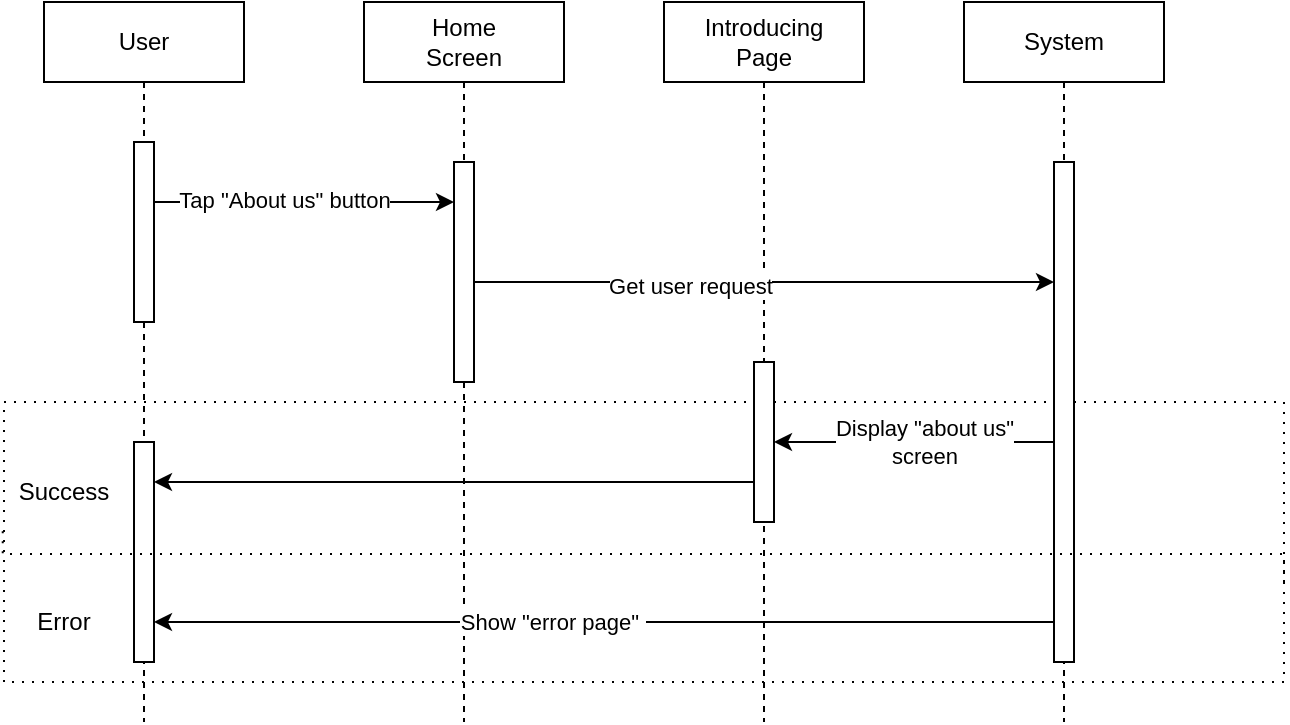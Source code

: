 <mxfile version="22.0.2" type="device">
  <diagram name="Page-1" id="2YBvvXClWsGukQMizWep">
    <mxGraphModel dx="989" dy="589" grid="1" gridSize="10" guides="1" tooltips="1" connect="1" arrows="1" fold="1" page="1" pageScale="1" pageWidth="850" pageHeight="1100" math="0" shadow="0">
      <root>
        <mxCell id="0" />
        <mxCell id="1" parent="0" />
        <mxCell id="xAeXP3liMFU_TjjMmY6J-13" value="" style="rounded=0;whiteSpace=wrap;html=1;dashed=1;dashPattern=1 4;" vertex="1" parent="1">
          <mxGeometry x="90" y="440" width="640" height="140" as="geometry" />
        </mxCell>
        <mxCell id="aM9ryv3xv72pqoxQDRHE-1" value="User" style="shape=umlLifeline;perimeter=lifelinePerimeter;whiteSpace=wrap;html=1;container=0;dropTarget=0;collapsible=0;recursiveResize=0;outlineConnect=0;portConstraint=eastwest;newEdgeStyle={&quot;edgeStyle&quot;:&quot;elbowEdgeStyle&quot;,&quot;elbow&quot;:&quot;vertical&quot;,&quot;curved&quot;:0,&quot;rounded&quot;:0};" parent="1" vertex="1">
          <mxGeometry x="110" y="240" width="100" height="360" as="geometry" />
        </mxCell>
        <mxCell id="aM9ryv3xv72pqoxQDRHE-2" value="" style="html=1;points=[];perimeter=orthogonalPerimeter;outlineConnect=0;targetShapes=umlLifeline;portConstraint=eastwest;newEdgeStyle={&quot;edgeStyle&quot;:&quot;elbowEdgeStyle&quot;,&quot;elbow&quot;:&quot;vertical&quot;,&quot;curved&quot;:0,&quot;rounded&quot;:0};" parent="aM9ryv3xv72pqoxQDRHE-1" vertex="1">
          <mxGeometry x="45" y="70" width="10" height="90" as="geometry" />
        </mxCell>
        <mxCell id="xAeXP3liMFU_TjjMmY6J-14" value="" style="html=1;points=[];perimeter=orthogonalPerimeter;outlineConnect=0;targetShapes=umlLifeline;portConstraint=eastwest;newEdgeStyle={&quot;edgeStyle&quot;:&quot;elbowEdgeStyle&quot;,&quot;elbow&quot;:&quot;vertical&quot;,&quot;curved&quot;:0,&quot;rounded&quot;:0};" vertex="1" parent="aM9ryv3xv72pqoxQDRHE-1">
          <mxGeometry x="45" y="220" width="10" height="110" as="geometry" />
        </mxCell>
        <mxCell id="aM9ryv3xv72pqoxQDRHE-5" value="Home&lt;br&gt;Screen" style="shape=umlLifeline;perimeter=lifelinePerimeter;whiteSpace=wrap;html=1;container=0;dropTarget=0;collapsible=0;recursiveResize=0;outlineConnect=0;portConstraint=eastwest;newEdgeStyle={&quot;edgeStyle&quot;:&quot;elbowEdgeStyle&quot;,&quot;elbow&quot;:&quot;vertical&quot;,&quot;curved&quot;:0,&quot;rounded&quot;:0};" parent="1" vertex="1">
          <mxGeometry x="270" y="240" width="100" height="360" as="geometry" />
        </mxCell>
        <mxCell id="aM9ryv3xv72pqoxQDRHE-6" value="" style="html=1;points=[];perimeter=orthogonalPerimeter;outlineConnect=0;targetShapes=umlLifeline;portConstraint=eastwest;newEdgeStyle={&quot;edgeStyle&quot;:&quot;elbowEdgeStyle&quot;,&quot;elbow&quot;:&quot;vertical&quot;,&quot;curved&quot;:0,&quot;rounded&quot;:0};" parent="aM9ryv3xv72pqoxQDRHE-5" vertex="1">
          <mxGeometry x="45" y="80" width="10" height="110" as="geometry" />
        </mxCell>
        <mxCell id="xAeXP3liMFU_TjjMmY6J-2" value="Introducing&lt;br&gt;Page" style="shape=umlLifeline;perimeter=lifelinePerimeter;whiteSpace=wrap;html=1;container=0;dropTarget=0;collapsible=0;recursiveResize=0;outlineConnect=0;portConstraint=eastwest;newEdgeStyle={&quot;edgeStyle&quot;:&quot;elbowEdgeStyle&quot;,&quot;elbow&quot;:&quot;vertical&quot;,&quot;curved&quot;:0,&quot;rounded&quot;:0};" vertex="1" parent="1">
          <mxGeometry x="420" y="240" width="100" height="360" as="geometry" />
        </mxCell>
        <mxCell id="xAeXP3liMFU_TjjMmY6J-3" value="" style="html=1;points=[];perimeter=orthogonalPerimeter;outlineConnect=0;targetShapes=umlLifeline;portConstraint=eastwest;newEdgeStyle={&quot;edgeStyle&quot;:&quot;elbowEdgeStyle&quot;,&quot;elbow&quot;:&quot;vertical&quot;,&quot;curved&quot;:0,&quot;rounded&quot;:0};" vertex="1" parent="xAeXP3liMFU_TjjMmY6J-2">
          <mxGeometry x="45" y="180" width="10" height="80" as="geometry" />
        </mxCell>
        <mxCell id="xAeXP3liMFU_TjjMmY6J-4" value="System" style="shape=umlLifeline;perimeter=lifelinePerimeter;whiteSpace=wrap;html=1;container=0;dropTarget=0;collapsible=0;recursiveResize=0;outlineConnect=0;portConstraint=eastwest;newEdgeStyle={&quot;edgeStyle&quot;:&quot;elbowEdgeStyle&quot;,&quot;elbow&quot;:&quot;vertical&quot;,&quot;curved&quot;:0,&quot;rounded&quot;:0};" vertex="1" parent="1">
          <mxGeometry x="570" y="240" width="100" height="360" as="geometry" />
        </mxCell>
        <mxCell id="xAeXP3liMFU_TjjMmY6J-5" value="" style="html=1;points=[];perimeter=orthogonalPerimeter;outlineConnect=0;targetShapes=umlLifeline;portConstraint=eastwest;newEdgeStyle={&quot;edgeStyle&quot;:&quot;elbowEdgeStyle&quot;,&quot;elbow&quot;:&quot;vertical&quot;,&quot;curved&quot;:0,&quot;rounded&quot;:0};" vertex="1" parent="xAeXP3liMFU_TjjMmY6J-4">
          <mxGeometry x="45" y="80" width="10" height="250" as="geometry" />
        </mxCell>
        <mxCell id="xAeXP3liMFU_TjjMmY6J-6" style="edgeStyle=elbowEdgeStyle;rounded=0;orthogonalLoop=1;jettySize=auto;html=1;elbow=vertical;curved=0;" edge="1" parent="1" source="aM9ryv3xv72pqoxQDRHE-2" target="aM9ryv3xv72pqoxQDRHE-6">
          <mxGeometry relative="1" as="geometry">
            <Array as="points">
              <mxPoint x="240" y="340" />
            </Array>
          </mxGeometry>
        </mxCell>
        <mxCell id="xAeXP3liMFU_TjjMmY6J-7" value="Tap &quot;About us&quot; button" style="edgeLabel;html=1;align=center;verticalAlign=middle;resizable=0;points=[];" vertex="1" connectable="0" parent="xAeXP3liMFU_TjjMmY6J-6">
          <mxGeometry x="-0.221" y="1" relative="1" as="geometry">
            <mxPoint x="6" as="offset" />
          </mxGeometry>
        </mxCell>
        <mxCell id="xAeXP3liMFU_TjjMmY6J-8" style="edgeStyle=elbowEdgeStyle;rounded=0;orthogonalLoop=1;jettySize=auto;html=1;elbow=vertical;curved=0;" edge="1" parent="1" source="aM9ryv3xv72pqoxQDRHE-6" target="xAeXP3liMFU_TjjMmY6J-5">
          <mxGeometry relative="1" as="geometry">
            <Array as="points">
              <mxPoint x="470" y="380" />
            </Array>
          </mxGeometry>
        </mxCell>
        <mxCell id="xAeXP3liMFU_TjjMmY6J-9" value="Get user request" style="edgeLabel;html=1;align=center;verticalAlign=middle;resizable=0;points=[];" vertex="1" connectable="0" parent="xAeXP3liMFU_TjjMmY6J-8">
          <mxGeometry x="-0.255" y="-2" relative="1" as="geometry">
            <mxPoint as="offset" />
          </mxGeometry>
        </mxCell>
        <mxCell id="xAeXP3liMFU_TjjMmY6J-10" style="edgeStyle=elbowEdgeStyle;rounded=0;orthogonalLoop=1;jettySize=auto;html=1;elbow=vertical;curved=0;" edge="1" parent="1" source="xAeXP3liMFU_TjjMmY6J-5" target="xAeXP3liMFU_TjjMmY6J-3">
          <mxGeometry relative="1" as="geometry" />
        </mxCell>
        <mxCell id="xAeXP3liMFU_TjjMmY6J-11" value="Display &quot;about us&quot;&lt;br&gt;screen" style="edgeLabel;html=1;align=center;verticalAlign=middle;resizable=0;points=[];" vertex="1" connectable="0" parent="xAeXP3liMFU_TjjMmY6J-10">
          <mxGeometry x="0.2" y="-1" relative="1" as="geometry">
            <mxPoint x="19" y="1" as="offset" />
          </mxGeometry>
        </mxCell>
        <mxCell id="xAeXP3liMFU_TjjMmY6J-15" style="edgeStyle=elbowEdgeStyle;rounded=0;orthogonalLoop=1;jettySize=auto;html=1;elbow=vertical;curved=0;entryX=-0.001;entryY=0.446;entryDx=0;entryDy=0;entryPerimeter=0;endArrow=none;endFill=0;startArrow=none;startFill=0;dashed=1;dashPattern=1 4;" edge="1" parent="1" target="xAeXP3liMFU_TjjMmY6J-13">
          <mxGeometry relative="1" as="geometry">
            <mxPoint x="730" y="530" as="sourcePoint" />
            <mxPoint x="590" y="530.21" as="targetPoint" />
          </mxGeometry>
        </mxCell>
        <mxCell id="xAeXP3liMFU_TjjMmY6J-17" style="edgeStyle=elbowEdgeStyle;rounded=0;orthogonalLoop=1;jettySize=auto;html=1;elbow=vertical;curved=0;" edge="1" parent="1" source="xAeXP3liMFU_TjjMmY6J-3" target="xAeXP3liMFU_TjjMmY6J-14">
          <mxGeometry relative="1" as="geometry">
            <Array as="points">
              <mxPoint x="315" y="480" />
            </Array>
          </mxGeometry>
        </mxCell>
        <mxCell id="xAeXP3liMFU_TjjMmY6J-18" value="Success" style="text;html=1;strokeColor=none;fillColor=none;align=center;verticalAlign=middle;whiteSpace=wrap;rounded=0;" vertex="1" parent="1">
          <mxGeometry x="90" y="470" width="60" height="30" as="geometry" />
        </mxCell>
        <mxCell id="xAeXP3liMFU_TjjMmY6J-19" value="Error" style="text;html=1;strokeColor=none;fillColor=none;align=center;verticalAlign=middle;whiteSpace=wrap;rounded=0;" vertex="1" parent="1">
          <mxGeometry x="90" y="535" width="60" height="30" as="geometry" />
        </mxCell>
        <mxCell id="xAeXP3liMFU_TjjMmY6J-22" style="edgeStyle=elbowEdgeStyle;rounded=0;orthogonalLoop=1;jettySize=auto;html=1;elbow=vertical;curved=0;" edge="1" parent="1" source="xAeXP3liMFU_TjjMmY6J-5" target="xAeXP3liMFU_TjjMmY6J-14">
          <mxGeometry relative="1" as="geometry">
            <Array as="points">
              <mxPoint x="390" y="550" />
            </Array>
          </mxGeometry>
        </mxCell>
        <mxCell id="xAeXP3liMFU_TjjMmY6J-23" value="Show &quot;error page&quot;&amp;nbsp;" style="edgeLabel;html=1;align=center;verticalAlign=middle;resizable=0;points=[];" vertex="1" connectable="0" parent="xAeXP3liMFU_TjjMmY6J-22">
          <mxGeometry x="0.115" relative="1" as="geometry">
            <mxPoint as="offset" />
          </mxGeometry>
        </mxCell>
      </root>
    </mxGraphModel>
  </diagram>
</mxfile>
